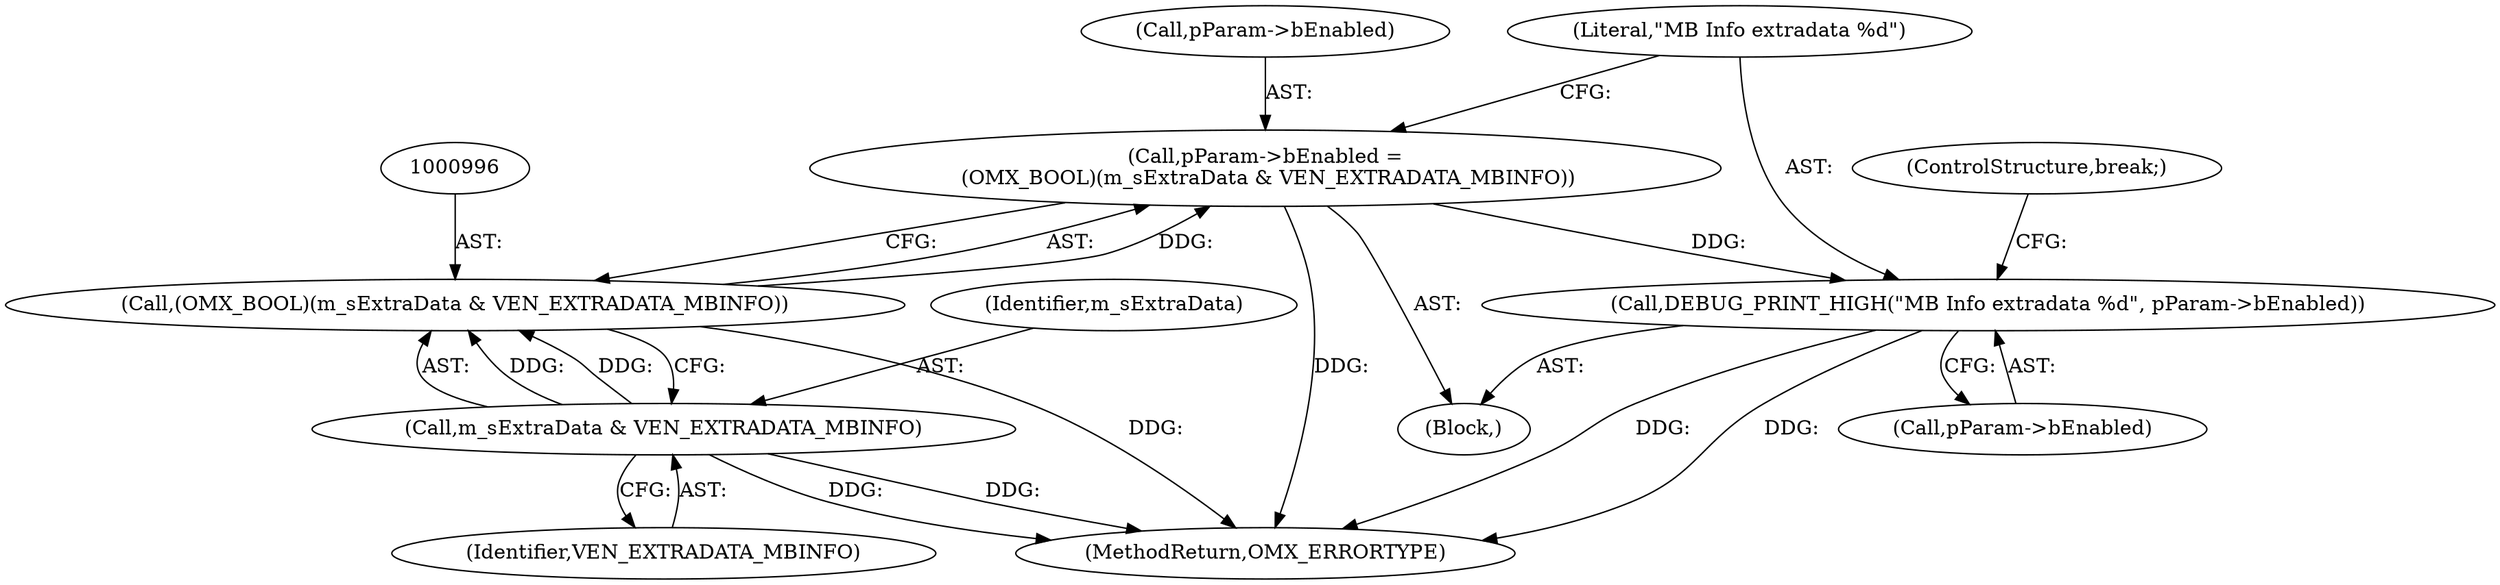 digraph "0_Android_560ccdb509a7b86186fac0fce1b25bd9a3e6a6e8_5@pointer" {
"1001000" [label="(Call,DEBUG_PRINT_HIGH(\"MB Info extradata %d\", pParam->bEnabled))"];
"1000991" [label="(Call,pParam->bEnabled =\n (OMX_BOOL)(m_sExtraData & VEN_EXTRADATA_MBINFO))"];
"1000995" [label="(Call,(OMX_BOOL)(m_sExtraData & VEN_EXTRADATA_MBINFO))"];
"1000997" [label="(Call,m_sExtraData & VEN_EXTRADATA_MBINFO)"];
"1000998" [label="(Identifier,m_sExtraData)"];
"1000999" [label="(Identifier,VEN_EXTRADATA_MBINFO)"];
"1001444" [label="(MethodReturn,OMX_ERRORTYPE)"];
"1000997" [label="(Call,m_sExtraData & VEN_EXTRADATA_MBINFO)"];
"1001002" [label="(Call,pParam->bEnabled)"];
"1000990" [label="(Block,)"];
"1000991" [label="(Call,pParam->bEnabled =\n (OMX_BOOL)(m_sExtraData & VEN_EXTRADATA_MBINFO))"];
"1000992" [label="(Call,pParam->bEnabled)"];
"1001000" [label="(Call,DEBUG_PRINT_HIGH(\"MB Info extradata %d\", pParam->bEnabled))"];
"1001060" [label="(ControlStructure,break;)"];
"1001001" [label="(Literal,\"MB Info extradata %d\")"];
"1000995" [label="(Call,(OMX_BOOL)(m_sExtraData & VEN_EXTRADATA_MBINFO))"];
"1001000" -> "1000990"  [label="AST: "];
"1001000" -> "1001002"  [label="CFG: "];
"1001001" -> "1001000"  [label="AST: "];
"1001002" -> "1001000"  [label="AST: "];
"1001060" -> "1001000"  [label="CFG: "];
"1001000" -> "1001444"  [label="DDG: "];
"1001000" -> "1001444"  [label="DDG: "];
"1000991" -> "1001000"  [label="DDG: "];
"1000991" -> "1000990"  [label="AST: "];
"1000991" -> "1000995"  [label="CFG: "];
"1000992" -> "1000991"  [label="AST: "];
"1000995" -> "1000991"  [label="AST: "];
"1001001" -> "1000991"  [label="CFG: "];
"1000991" -> "1001444"  [label="DDG: "];
"1000995" -> "1000991"  [label="DDG: "];
"1000995" -> "1000997"  [label="CFG: "];
"1000996" -> "1000995"  [label="AST: "];
"1000997" -> "1000995"  [label="AST: "];
"1000995" -> "1001444"  [label="DDG: "];
"1000997" -> "1000995"  [label="DDG: "];
"1000997" -> "1000995"  [label="DDG: "];
"1000997" -> "1000999"  [label="CFG: "];
"1000998" -> "1000997"  [label="AST: "];
"1000999" -> "1000997"  [label="AST: "];
"1000997" -> "1001444"  [label="DDG: "];
"1000997" -> "1001444"  [label="DDG: "];
}
